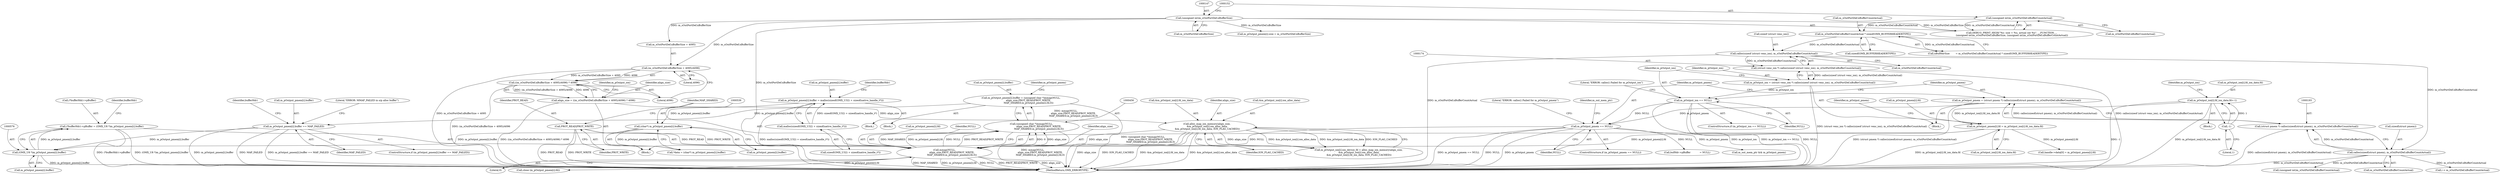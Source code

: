 digraph "0_Android_7558d03e6498e970b761aa44fff6b2c659202d95_0@pointer" {
"1000570" [label="(Call,(*bufferHdr)->pBuffer = (OMX_U8 *)m_pOutput_pmem[i].buffer)"];
"1000575" [label="(Call,(OMX_U8 *)m_pOutput_pmem[i].buffer)"];
"1000538" [label="(Call,(char*) m_pOutput_pmem[i].buffer)"];
"1000496" [label="(Call,m_pOutput_pmem[i].buffer = malloc(sizeof(OMX_U32) + sizeof(native_handle_t*)))"];
"1000502" [label="(Call,malloc(sizeof(OMX_U32) + sizeof(native_handle_t*)))"];
"1000471" [label="(Call,m_pOutput_pmem[i].buffer == MAP_FAILED)"];
"1000449" [label="(Call,m_pOutput_pmem[i].buffer = (unsigned char *)mmap(NULL,\n                    align_size,PROT_READ|PROT_WRITE,\n                    MAP_SHARED,m_pOutput_pmem[i].fd,0))"];
"1000455" [label="(Call,(unsigned char *)mmap(NULL,\n                    align_size,PROT_READ|PROT_WRITE,\n                    MAP_SHARED,m_pOutput_pmem[i].fd,0))"];
"1000457" [label="(Call,mmap(NULL,\n                    align_size,PROT_READ|PROT_WRITE,\n                    MAP_SHARED,m_pOutput_pmem[i].fd,0))"];
"1000201" [label="(Call,m_pOutput_pmem == NULL)"];
"1000190" [label="(Call,m_pOutput_pmem = (struct pmem *) calloc(sizeof(struct pmem), m_sOutPortDef.nBufferCountActual))"];
"1000192" [label="(Call,(struct pmem *) calloc(sizeof(struct pmem), m_sOutPortDef.nBufferCountActual))"];
"1000194" [label="(Call,calloc(sizeof(struct pmem), m_sOutPortDef.nBufferCountActual))"];
"1000175" [label="(Call,calloc(sizeof (struct venc_ion), m_sOutPortDef.nBufferCountActual))"];
"1000158" [label="(Call,m_sOutPortDef.nBufferCountActual * sizeof(OMX_BUFFERHEADERTYPE))"];
"1000151" [label="(Call,(unsigned int)m_sOutPortDef.nBufferCountActual)"];
"1000182" [label="(Call,m_pOutput_ion == NULL)"];
"1000171" [label="(Call,m_pOutput_ion = (struct venc_ion *) calloc(sizeof (struct venc_ion), m_sOutPortDef.nBufferCountActual))"];
"1000173" [label="(Call,(struct venc_ion *) calloc(sizeof (struct venc_ion), m_sOutPortDef.nBufferCountActual))"];
"1000379" [label="(Call,alloc_map_ion_memory(align_size,\n &m_pOutput_ion[i].ion_alloc_data,\n &m_pOutput_ion[i].fd_ion_data, ION_FLAG_CACHED))"];
"1000362" [label="(Call,align_size = ((m_sOutPortDef.nBufferSize + 4095)/4096) * 4096)"];
"1000364" [label="(Call,((m_sOutPortDef.nBufferSize + 4095)/4096) * 4096)"];
"1000365" [label="(Call,(m_sOutPortDef.nBufferSize + 4095)/4096)"];
"1000146" [label="(Call,(unsigned int)m_sOutPortDef.nBufferSize)"];
"1000460" [label="(Call,PROT_READ|PROT_WRITE)"];
"1000407" [label="(Call,m_pOutput_pmem[i].fd = m_pOutput_ion[i].fd_ion_data.fd)"];
"1000295" [label="(Call,m_pOutput_ion[i].fd_ion_data.fd=-1)"];
"1000303" [label="(Call,-1)"];
"1000381" [label="(Call,&m_pOutput_ion[i].ion_alloc_data)"];
"1000175" [label="(Call,calloc(sizeof (struct venc_ion), m_sOutPortDef.nBufferCountActual))"];
"1000195" [label="(Call,sizeof(struct pmem))"];
"1000228" [label="(Block,)"];
"1000296" [label="(Call,m_pOutput_ion[i].fd_ion_data.fd)"];
"1000449" [label="(Call,m_pOutput_pmem[i].buffer = (unsigned char *)mmap(NULL,\n                    align_size,PROT_READ|PROT_WRITE,\n                    MAP_SHARED,m_pOutput_pmem[i].fd,0))"];
"1000272" [label="(Call,bufHdr->pBuffer            = NULL)"];
"1000566" [label="(Identifier,bufferHdr)"];
"1000363" [label="(Identifier,align_size)"];
"1000153" [label="(Call,m_sOutPortDef.nBufferCountActual)"];
"1000570" [label="(Call,(*bufferHdr)->pBuffer = (OMX_U8 *)m_pOutput_pmem[i].buffer)"];
"1000462" [label="(Identifier,PROT_WRITE)"];
"1000472" [label="(Call,m_pOutput_pmem[i].buffer)"];
"1000497" [label="(Call,m_pOutput_pmem[i].buffer)"];
"1000571" [label="(Call,(*bufferHdr)->pBuffer)"];
"1000192" [label="(Call,(struct pmem *) calloc(sizeof(struct pmem), m_sOutPortDef.nBufferCountActual))"];
"1000471" [label="(Call,m_pOutput_pmem[i].buffer == MAP_FAILED)"];
"1000458" [label="(Identifier,NULL)"];
"1000413" [label="(Call,m_pOutput_ion[i].fd_ion_data.fd)"];
"1000364" [label="(Call,((m_sOutPortDef.nBufferSize + 4095)/4096) * 4096)"];
"1000379" [label="(Call,alloc_map_ion_memory(align_size,\n &m_pOutput_ion[i].ion_alloc_data,\n &m_pOutput_ion[i].fd_ion_data, ION_FLAG_CACHED))"];
"1000393" [label="(Identifier,ION_FLAG_CACHED)"];
"1000181" [label="(ControlStructure,if (m_pOutput_ion == NULL))"];
"1000455" [label="(Call,(unsigned char *)mmap(NULL,\n                    align_size,PROT_READ|PROT_WRITE,\n                    MAP_SHARED,m_pOutput_pmem[i].fd,0))"];
"1000477" [label="(Identifier,MAP_FAILED)"];
"1000502" [label="(Call,malloc(sizeof(OMX_U32) + sizeof(native_handle_t*)))"];
"1000194" [label="(Call,calloc(sizeof(struct pmem), m_sOutPortDef.nBufferCountActual))"];
"1000182" [label="(Call,m_pOutput_ion == NULL)"];
"1000210" [label="(Call,m_out_mem_ptr && m_pOutput_pmem)"];
"1000162" [label="(Call,sizeof(OMX_BUFFERHEADERTYPE))"];
"1000183" [label="(Identifier,m_pOutput_ion)"];
"1000156" [label="(Call,nBufHdrSize        = m_sOutPortDef.nBufferCountActual * sizeof(OMX_BUFFERHEADERTYPE))"];
"1000408" [label="(Call,m_pOutput_pmem[i].fd)"];
"1000203" [label="(Identifier,NULL)"];
"1000176" [label="(Call,sizeof (struct venc_ion))"];
"1000538" [label="(Call,(char*) m_pOutput_pmem[i].buffer)"];
"1000469" [label="(Literal,0)"];
"1000366" [label="(Call,m_sOutPortDef.nBufferSize + 4095)"];
"1000376" [label="(Identifier,m_pOutput_ion)"];
"1000470" [label="(ControlStructure,if (m_pOutput_pmem[i].buffer == MAP_FAILED))"];
"1000450" [label="(Call,m_pOutput_pmem[i].buffer)"];
"1000575" [label="(Call,(OMX_U8 *)m_pOutput_pmem[i].buffer)"];
"1000303" [label="(Call,-1)"];
"1000463" [label="(Identifier,MAP_SHARED)"];
"1000158" [label="(Call,m_sOutPortDef.nBufferCountActual * sizeof(OMX_BUFFERHEADERTYPE))"];
"1000295" [label="(Call,m_pOutput_ion[i].fd_ion_data.fd=-1)"];
"1000191" [label="(Identifier,m_pOutput_pmem)"];
"1000474" [label="(Identifier,m_pOutput_pmem)"];
"1000171" [label="(Call,m_pOutput_ion = (struct venc_ion *) calloc(sizeof (struct venc_ion), m_sOutPortDef.nBufferCountActual))"];
"1000536" [label="(Call,*data = (char*) m_pOutput_pmem[i].buffer)"];
"1000460" [label="(Call,PROT_READ|PROT_WRITE)"];
"1000143" [label="(Call,DEBUG_PRINT_HIGH(\"%s: size = %u, actual cnt %u\", __FUNCTION__,\n (unsigned int)m_sOutPortDef.nBufferSize, (unsigned int)m_sOutPortDef.nBufferCountActual))"];
"1000459" [label="(Identifier,align_size)"];
"1000503" [label="(Call,sizeof(OMX_U32) + sizeof(native_handle_t*))"];
"1000365" [label="(Call,(m_sOutPortDef.nBufferSize + 4095)/4096)"];
"1000373" [label="(Call,m_pOutput_ion[i].ion_device_fd = alloc_map_ion_memory(align_size,\n &m_pOutput_ion[i].ion_alloc_data,\n &m_pOutput_ion[i].fd_ion_data, ION_FLAG_CACHED))"];
"1000457" [label="(Call,mmap(NULL,\n                    align_size,PROT_READ|PROT_WRITE,\n                    MAP_SHARED,m_pOutput_pmem[i].fd,0))"];
"1000138" [label="(Block,)"];
"1000323" [label="(Call,(unsigned int)m_sOutPortDef.nBufferCountActual)"];
"1000387" [label="(Call,&m_pOutput_ion[i].fd_ion_data)"];
"1000173" [label="(Call,(struct venc_ion *) calloc(sizeof (struct venc_ion), m_sOutPortDef.nBufferCountActual))"];
"1000619" [label="(MethodReturn,OMX_ERRORTYPE)"];
"1000464" [label="(Call,m_pOutput_pmem[i].fd)"];
"1000151" [label="(Call,(unsigned int)m_sOutPortDef.nBufferCountActual)"];
"1000206" [label="(Literal,\"ERROR: calloc() Failed for m_pOutput_pmem\")"];
"1000496" [label="(Call,m_pOutput_pmem[i].buffer = malloc(sizeof(OMX_U32) + sizeof(native_handle_t*)))"];
"1000577" [label="(Call,m_pOutput_pmem[i].buffer)"];
"1000511" [label="(Identifier,bufferHdr)"];
"1000495" [label="(Block,)"];
"1000202" [label="(Identifier,m_pOutput_pmem)"];
"1000309" [label="(Identifier,m_pOutput_ion)"];
"1000211" [label="(Identifier,m_out_mem_ptr)"];
"1000197" [label="(Call,m_sOutPortDef.nBufferCountActual)"];
"1000407" [label="(Call,m_pOutput_pmem[i].fd = m_pOutput_ion[i].fd_ion_data.fd)"];
"1000371" [label="(Literal,4096)"];
"1000187" [label="(Literal,\"ERROR: calloc() Failed for m_pOutput_ion\")"];
"1000304" [label="(Literal,1)"];
"1000585" [label="(Identifier,bufferHdr)"];
"1000148" [label="(Call,m_sOutPortDef.nBufferSize)"];
"1000146" [label="(Call,(unsigned int)m_sOutPortDef.nBufferSize)"];
"1000380" [label="(Identifier,align_size)"];
"1000361" [label="(Block,)"];
"1000190" [label="(Call,m_pOutput_pmem = (struct pmem *) calloc(sizeof(struct pmem), m_sOutPortDef.nBufferCountActual))"];
"1000372" [label="(Literal,4096)"];
"1000480" [label="(Literal,\"ERROR: MMAP_FAILED in o/p alloc buffer\")"];
"1000200" [label="(ControlStructure,if (m_pOutput_pmem == NULL))"];
"1000172" [label="(Identifier,m_pOutput_ion)"];
"1000221" [label="(Call,i < m_sOutPortDef.nBufferCountActual)"];
"1000184" [label="(Identifier,NULL)"];
"1000448" [label="(Block,)"];
"1000423" [label="(Identifier,m_pOutput_pmem)"];
"1000201" [label="(Call,m_pOutput_pmem == NULL)"];
"1000178" [label="(Call,m_sOutPortDef.nBufferCountActual)"];
"1000540" [label="(Call,m_pOutput_pmem[i].buffer)"];
"1000524" [label="(Call,handle->data[0] = m_pOutput_pmem[i].fd)"];
"1000461" [label="(Identifier,PROT_READ)"];
"1000420" [label="(Call,m_pOutput_pmem[i].size = m_sOutPortDef.nBufferSize)"];
"1000159" [label="(Call,m_sOutPortDef.nBufferCountActual)"];
"1000481" [label="(Call,close (m_pOutput_pmem[i].fd))"];
"1000362" [label="(Call,align_size = ((m_sOutPortDef.nBufferSize + 4095)/4096) * 4096)"];
"1000570" -> "1000361"  [label="AST: "];
"1000570" -> "1000575"  [label="CFG: "];
"1000571" -> "1000570"  [label="AST: "];
"1000575" -> "1000570"  [label="AST: "];
"1000585" -> "1000570"  [label="CFG: "];
"1000570" -> "1000619"  [label="DDG: (OMX_U8 *)m_pOutput_pmem[i].buffer"];
"1000570" -> "1000619"  [label="DDG: (*bufferHdr)->pBuffer"];
"1000575" -> "1000570"  [label="DDG: m_pOutput_pmem[i].buffer"];
"1000575" -> "1000577"  [label="CFG: "];
"1000576" -> "1000575"  [label="AST: "];
"1000577" -> "1000575"  [label="AST: "];
"1000575" -> "1000619"  [label="DDG: m_pOutput_pmem[i].buffer"];
"1000538" -> "1000575"  [label="DDG: m_pOutput_pmem[i].buffer"];
"1000471" -> "1000575"  [label="DDG: m_pOutput_pmem[i].buffer"];
"1000538" -> "1000536"  [label="AST: "];
"1000538" -> "1000540"  [label="CFG: "];
"1000539" -> "1000538"  [label="AST: "];
"1000540" -> "1000538"  [label="AST: "];
"1000536" -> "1000538"  [label="CFG: "];
"1000538" -> "1000536"  [label="DDG: m_pOutput_pmem[i].buffer"];
"1000496" -> "1000538"  [label="DDG: m_pOutput_pmem[i].buffer"];
"1000496" -> "1000495"  [label="AST: "];
"1000496" -> "1000502"  [label="CFG: "];
"1000497" -> "1000496"  [label="AST: "];
"1000502" -> "1000496"  [label="AST: "];
"1000511" -> "1000496"  [label="CFG: "];
"1000496" -> "1000619"  [label="DDG: malloc(sizeof(OMX_U32) + sizeof(native_handle_t*))"];
"1000502" -> "1000496"  [label="DDG: sizeof(OMX_U32) + sizeof(native_handle_t*)"];
"1000502" -> "1000503"  [label="CFG: "];
"1000503" -> "1000502"  [label="AST: "];
"1000471" -> "1000470"  [label="AST: "];
"1000471" -> "1000477"  [label="CFG: "];
"1000472" -> "1000471"  [label="AST: "];
"1000477" -> "1000471"  [label="AST: "];
"1000480" -> "1000471"  [label="CFG: "];
"1000566" -> "1000471"  [label="CFG: "];
"1000471" -> "1000619"  [label="DDG: m_pOutput_pmem[i].buffer"];
"1000471" -> "1000619"  [label="DDG: MAP_FAILED"];
"1000471" -> "1000619"  [label="DDG: m_pOutput_pmem[i].buffer == MAP_FAILED"];
"1000449" -> "1000471"  [label="DDG: m_pOutput_pmem[i].buffer"];
"1000449" -> "1000448"  [label="AST: "];
"1000449" -> "1000455"  [label="CFG: "];
"1000450" -> "1000449"  [label="AST: "];
"1000455" -> "1000449"  [label="AST: "];
"1000474" -> "1000449"  [label="CFG: "];
"1000449" -> "1000619"  [label="DDG: (unsigned char *)mmap(NULL,\n                    align_size,PROT_READ|PROT_WRITE,\n                    MAP_SHARED,m_pOutput_pmem[i].fd,0)"];
"1000455" -> "1000449"  [label="DDG: mmap(NULL,\n                    align_size,PROT_READ|PROT_WRITE,\n                    MAP_SHARED,m_pOutput_pmem[i].fd,0)"];
"1000455" -> "1000457"  [label="CFG: "];
"1000456" -> "1000455"  [label="AST: "];
"1000457" -> "1000455"  [label="AST: "];
"1000455" -> "1000619"  [label="DDG: mmap(NULL,\n                    align_size,PROT_READ|PROT_WRITE,\n                    MAP_SHARED,m_pOutput_pmem[i].fd,0)"];
"1000457" -> "1000455"  [label="DDG: 0"];
"1000457" -> "1000455"  [label="DDG: m_pOutput_pmem[i].fd"];
"1000457" -> "1000455"  [label="DDG: PROT_READ|PROT_WRITE"];
"1000457" -> "1000455"  [label="DDG: align_size"];
"1000457" -> "1000455"  [label="DDG: NULL"];
"1000457" -> "1000455"  [label="DDG: MAP_SHARED"];
"1000457" -> "1000469"  [label="CFG: "];
"1000458" -> "1000457"  [label="AST: "];
"1000459" -> "1000457"  [label="AST: "];
"1000460" -> "1000457"  [label="AST: "];
"1000463" -> "1000457"  [label="AST: "];
"1000464" -> "1000457"  [label="AST: "];
"1000469" -> "1000457"  [label="AST: "];
"1000457" -> "1000619"  [label="DDG: PROT_READ|PROT_WRITE"];
"1000457" -> "1000619"  [label="DDG: align_size"];
"1000457" -> "1000619"  [label="DDG: MAP_SHARED"];
"1000457" -> "1000619"  [label="DDG: m_pOutput_pmem[i].fd"];
"1000457" -> "1000619"  [label="DDG: NULL"];
"1000201" -> "1000457"  [label="DDG: NULL"];
"1000379" -> "1000457"  [label="DDG: align_size"];
"1000460" -> "1000457"  [label="DDG: PROT_READ"];
"1000460" -> "1000457"  [label="DDG: PROT_WRITE"];
"1000407" -> "1000457"  [label="DDG: m_pOutput_pmem[i].fd"];
"1000457" -> "1000481"  [label="DDG: m_pOutput_pmem[i].fd"];
"1000201" -> "1000200"  [label="AST: "];
"1000201" -> "1000203"  [label="CFG: "];
"1000202" -> "1000201"  [label="AST: "];
"1000203" -> "1000201"  [label="AST: "];
"1000206" -> "1000201"  [label="CFG: "];
"1000211" -> "1000201"  [label="CFG: "];
"1000201" -> "1000619"  [label="DDG: m_pOutput_pmem == NULL"];
"1000201" -> "1000619"  [label="DDG: NULL"];
"1000201" -> "1000619"  [label="DDG: m_pOutput_pmem"];
"1000190" -> "1000201"  [label="DDG: m_pOutput_pmem"];
"1000182" -> "1000201"  [label="DDG: NULL"];
"1000201" -> "1000210"  [label="DDG: m_pOutput_pmem"];
"1000201" -> "1000272"  [label="DDG: NULL"];
"1000190" -> "1000138"  [label="AST: "];
"1000190" -> "1000192"  [label="CFG: "];
"1000191" -> "1000190"  [label="AST: "];
"1000192" -> "1000190"  [label="AST: "];
"1000202" -> "1000190"  [label="CFG: "];
"1000190" -> "1000619"  [label="DDG: (struct pmem *) calloc(sizeof(struct pmem), m_sOutPortDef.nBufferCountActual)"];
"1000192" -> "1000190"  [label="DDG: calloc(sizeof(struct pmem), m_sOutPortDef.nBufferCountActual)"];
"1000192" -> "1000194"  [label="CFG: "];
"1000193" -> "1000192"  [label="AST: "];
"1000194" -> "1000192"  [label="AST: "];
"1000192" -> "1000619"  [label="DDG: calloc(sizeof(struct pmem), m_sOutPortDef.nBufferCountActual)"];
"1000194" -> "1000192"  [label="DDG: m_sOutPortDef.nBufferCountActual"];
"1000194" -> "1000197"  [label="CFG: "];
"1000195" -> "1000194"  [label="AST: "];
"1000197" -> "1000194"  [label="AST: "];
"1000194" -> "1000619"  [label="DDG: m_sOutPortDef.nBufferCountActual"];
"1000175" -> "1000194"  [label="DDG: m_sOutPortDef.nBufferCountActual"];
"1000194" -> "1000221"  [label="DDG: m_sOutPortDef.nBufferCountActual"];
"1000194" -> "1000323"  [label="DDG: m_sOutPortDef.nBufferCountActual"];
"1000175" -> "1000173"  [label="AST: "];
"1000175" -> "1000178"  [label="CFG: "];
"1000176" -> "1000175"  [label="AST: "];
"1000178" -> "1000175"  [label="AST: "];
"1000173" -> "1000175"  [label="CFG: "];
"1000175" -> "1000619"  [label="DDG: m_sOutPortDef.nBufferCountActual"];
"1000175" -> "1000173"  [label="DDG: m_sOutPortDef.nBufferCountActual"];
"1000158" -> "1000175"  [label="DDG: m_sOutPortDef.nBufferCountActual"];
"1000158" -> "1000156"  [label="AST: "];
"1000158" -> "1000162"  [label="CFG: "];
"1000159" -> "1000158"  [label="AST: "];
"1000162" -> "1000158"  [label="AST: "];
"1000156" -> "1000158"  [label="CFG: "];
"1000158" -> "1000156"  [label="DDG: m_sOutPortDef.nBufferCountActual"];
"1000151" -> "1000158"  [label="DDG: m_sOutPortDef.nBufferCountActual"];
"1000151" -> "1000143"  [label="AST: "];
"1000151" -> "1000153"  [label="CFG: "];
"1000152" -> "1000151"  [label="AST: "];
"1000153" -> "1000151"  [label="AST: "];
"1000143" -> "1000151"  [label="CFG: "];
"1000151" -> "1000143"  [label="DDG: m_sOutPortDef.nBufferCountActual"];
"1000182" -> "1000181"  [label="AST: "];
"1000182" -> "1000184"  [label="CFG: "];
"1000183" -> "1000182"  [label="AST: "];
"1000184" -> "1000182"  [label="AST: "];
"1000187" -> "1000182"  [label="CFG: "];
"1000191" -> "1000182"  [label="CFG: "];
"1000182" -> "1000619"  [label="DDG: m_pOutput_ion == NULL"];
"1000182" -> "1000619"  [label="DDG: NULL"];
"1000182" -> "1000619"  [label="DDG: m_pOutput_ion"];
"1000171" -> "1000182"  [label="DDG: m_pOutput_ion"];
"1000171" -> "1000138"  [label="AST: "];
"1000171" -> "1000173"  [label="CFG: "];
"1000172" -> "1000171"  [label="AST: "];
"1000173" -> "1000171"  [label="AST: "];
"1000183" -> "1000171"  [label="CFG: "];
"1000171" -> "1000619"  [label="DDG: (struct venc_ion *) calloc(sizeof (struct venc_ion), m_sOutPortDef.nBufferCountActual)"];
"1000173" -> "1000171"  [label="DDG: calloc(sizeof (struct venc_ion), m_sOutPortDef.nBufferCountActual)"];
"1000174" -> "1000173"  [label="AST: "];
"1000173" -> "1000619"  [label="DDG: calloc(sizeof (struct venc_ion), m_sOutPortDef.nBufferCountActual)"];
"1000379" -> "1000373"  [label="AST: "];
"1000379" -> "1000393"  [label="CFG: "];
"1000380" -> "1000379"  [label="AST: "];
"1000381" -> "1000379"  [label="AST: "];
"1000387" -> "1000379"  [label="AST: "];
"1000393" -> "1000379"  [label="AST: "];
"1000373" -> "1000379"  [label="CFG: "];
"1000379" -> "1000619"  [label="DDG: align_size"];
"1000379" -> "1000619"  [label="DDG: ION_FLAG_CACHED"];
"1000379" -> "1000619"  [label="DDG: &m_pOutput_ion[i].fd_ion_data"];
"1000379" -> "1000619"  [label="DDG: &m_pOutput_ion[i].ion_alloc_data"];
"1000379" -> "1000373"  [label="DDG: align_size"];
"1000379" -> "1000373"  [label="DDG: &m_pOutput_ion[i].ion_alloc_data"];
"1000379" -> "1000373"  [label="DDG: &m_pOutput_ion[i].fd_ion_data"];
"1000379" -> "1000373"  [label="DDG: ION_FLAG_CACHED"];
"1000362" -> "1000379"  [label="DDG: align_size"];
"1000362" -> "1000361"  [label="AST: "];
"1000362" -> "1000364"  [label="CFG: "];
"1000363" -> "1000362"  [label="AST: "];
"1000364" -> "1000362"  [label="AST: "];
"1000376" -> "1000362"  [label="CFG: "];
"1000362" -> "1000619"  [label="DDG: ((m_sOutPortDef.nBufferSize + 4095)/4096) * 4096"];
"1000364" -> "1000362"  [label="DDG: (m_sOutPortDef.nBufferSize + 4095)/4096"];
"1000364" -> "1000362"  [label="DDG: 4096"];
"1000364" -> "1000372"  [label="CFG: "];
"1000365" -> "1000364"  [label="AST: "];
"1000372" -> "1000364"  [label="AST: "];
"1000364" -> "1000619"  [label="DDG: (m_sOutPortDef.nBufferSize + 4095)/4096"];
"1000365" -> "1000364"  [label="DDG: m_sOutPortDef.nBufferSize + 4095"];
"1000365" -> "1000364"  [label="DDG: 4096"];
"1000365" -> "1000371"  [label="CFG: "];
"1000366" -> "1000365"  [label="AST: "];
"1000371" -> "1000365"  [label="AST: "];
"1000372" -> "1000365"  [label="CFG: "];
"1000365" -> "1000619"  [label="DDG: m_sOutPortDef.nBufferSize + 4095"];
"1000146" -> "1000365"  [label="DDG: m_sOutPortDef.nBufferSize"];
"1000146" -> "1000143"  [label="AST: "];
"1000146" -> "1000148"  [label="CFG: "];
"1000147" -> "1000146"  [label="AST: "];
"1000148" -> "1000146"  [label="AST: "];
"1000152" -> "1000146"  [label="CFG: "];
"1000146" -> "1000619"  [label="DDG: m_sOutPortDef.nBufferSize"];
"1000146" -> "1000143"  [label="DDG: m_sOutPortDef.nBufferSize"];
"1000146" -> "1000366"  [label="DDG: m_sOutPortDef.nBufferSize"];
"1000146" -> "1000420"  [label="DDG: m_sOutPortDef.nBufferSize"];
"1000460" -> "1000462"  [label="CFG: "];
"1000461" -> "1000460"  [label="AST: "];
"1000462" -> "1000460"  [label="AST: "];
"1000463" -> "1000460"  [label="CFG: "];
"1000460" -> "1000619"  [label="DDG: PROT_READ"];
"1000460" -> "1000619"  [label="DDG: PROT_WRITE"];
"1000407" -> "1000361"  [label="AST: "];
"1000407" -> "1000413"  [label="CFG: "];
"1000408" -> "1000407"  [label="AST: "];
"1000413" -> "1000407"  [label="AST: "];
"1000423" -> "1000407"  [label="CFG: "];
"1000407" -> "1000619"  [label="DDG: m_pOutput_ion[i].fd_ion_data.fd"];
"1000295" -> "1000407"  [label="DDG: m_pOutput_ion[i].fd_ion_data.fd"];
"1000407" -> "1000524"  [label="DDG: m_pOutput_pmem[i].fd"];
"1000295" -> "1000228"  [label="AST: "];
"1000295" -> "1000303"  [label="CFG: "];
"1000296" -> "1000295"  [label="AST: "];
"1000303" -> "1000295"  [label="AST: "];
"1000309" -> "1000295"  [label="CFG: "];
"1000295" -> "1000619"  [label="DDG: m_pOutput_ion[i].fd_ion_data.fd"];
"1000295" -> "1000619"  [label="DDG: -1"];
"1000303" -> "1000295"  [label="DDG: 1"];
"1000303" -> "1000304"  [label="CFG: "];
"1000304" -> "1000303"  [label="AST: "];
}
